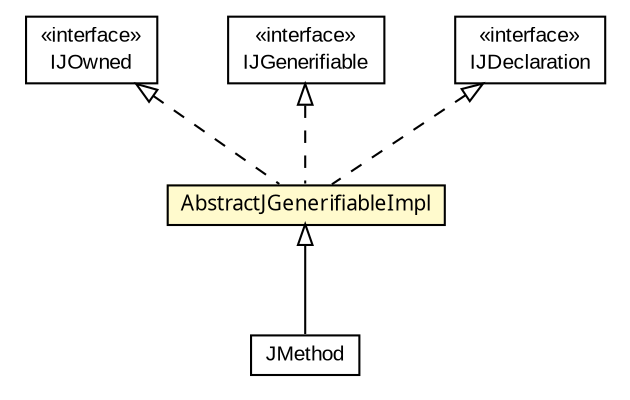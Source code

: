 #!/usr/local/bin/dot
#
# Class diagram 
# Generated by UMLGraph version 5.1 (http://www.umlgraph.org/)
#

digraph G {
	edge [fontname="arial",fontsize=10,labelfontname="arial",labelfontsize=10];
	node [fontname="arial",fontsize=10,shape=plaintext];
	nodesep=0.25;
	ranksep=0.5;
	// com.helger.jcodemodel.JMethod
	c11239 [label=<<table title="com.helger.jcodemodel.JMethod" border="0" cellborder="1" cellspacing="0" cellpadding="2" port="p" href="./JMethod.html">
		<tr><td><table border="0" cellspacing="0" cellpadding="1">
<tr><td align="center" balign="center"> JMethod </td></tr>
		</table></td></tr>
		</table>>, fontname="arial", fontcolor="black", fontsize=10.0];
	// com.helger.jcodemodel.IJOwned
	c11286 [label=<<table title="com.helger.jcodemodel.IJOwned" border="0" cellborder="1" cellspacing="0" cellpadding="2" port="p" href="./IJOwned.html">
		<tr><td><table border="0" cellspacing="0" cellpadding="1">
<tr><td align="center" balign="center"> &#171;interface&#187; </td></tr>
<tr><td align="center" balign="center"> IJOwned </td></tr>
		</table></td></tr>
		</table>>, fontname="arial", fontcolor="black", fontsize=10.0];
	// com.helger.jcodemodel.IJGenerifiable
	c11287 [label=<<table title="com.helger.jcodemodel.IJGenerifiable" border="0" cellborder="1" cellspacing="0" cellpadding="2" port="p" href="./IJGenerifiable.html">
		<tr><td><table border="0" cellspacing="0" cellpadding="1">
<tr><td align="center" balign="center"> &#171;interface&#187; </td></tr>
<tr><td align="center" balign="center"> IJGenerifiable </td></tr>
		</table></td></tr>
		</table>>, fontname="arial", fontcolor="black", fontsize=10.0];
	// com.helger.jcodemodel.IJDeclaration
	c11292 [label=<<table title="com.helger.jcodemodel.IJDeclaration" border="0" cellborder="1" cellspacing="0" cellpadding="2" port="p" href="./IJDeclaration.html">
		<tr><td><table border="0" cellspacing="0" cellpadding="1">
<tr><td align="center" balign="center"> &#171;interface&#187; </td></tr>
<tr><td align="center" balign="center"> IJDeclaration </td></tr>
		</table></td></tr>
		</table>>, fontname="arial", fontcolor="black", fontsize=10.0];
	// com.helger.jcodemodel.AbstractJGenerifiableImpl
	c11300 [label=<<table title="com.helger.jcodemodel.AbstractJGenerifiableImpl" border="0" cellborder="1" cellspacing="0" cellpadding="2" port="p" bgcolor="lemonChiffon" href="./AbstractJGenerifiableImpl.html">
		<tr><td><table border="0" cellspacing="0" cellpadding="1">
<tr><td align="center" balign="center"><font face="ariali"> AbstractJGenerifiableImpl </font></td></tr>
		</table></td></tr>
		</table>>, fontname="arial", fontcolor="black", fontsize=10.0];
	//com.helger.jcodemodel.JMethod extends com.helger.jcodemodel.AbstractJGenerifiableImpl
	c11300:p -> c11239:p [dir=back,arrowtail=empty];
	//com.helger.jcodemodel.AbstractJGenerifiableImpl implements com.helger.jcodemodel.IJGenerifiable
	c11287:p -> c11300:p [dir=back,arrowtail=empty,style=dashed];
	//com.helger.jcodemodel.AbstractJGenerifiableImpl implements com.helger.jcodemodel.IJDeclaration
	c11292:p -> c11300:p [dir=back,arrowtail=empty,style=dashed];
	//com.helger.jcodemodel.AbstractJGenerifiableImpl implements com.helger.jcodemodel.IJOwned
	c11286:p -> c11300:p [dir=back,arrowtail=empty,style=dashed];
}

